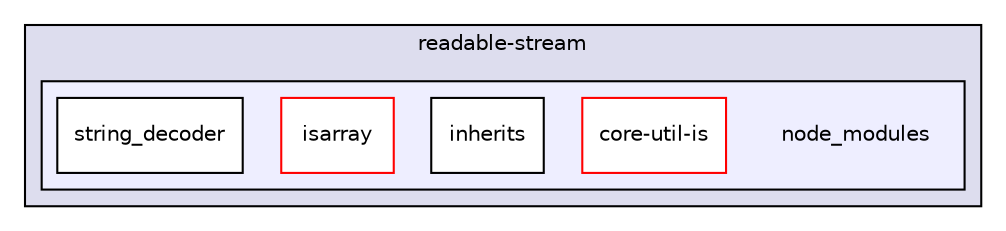 digraph "gulp-src/node_modules/gulp-uglify/node_modules/gulp-util/node_modules/multipipe/node_modules/duplexer2/node_modules/readable-stream/node_modules" {
  compound=true
  node [ fontsize="10", fontname="Helvetica"];
  edge [ labelfontsize="10", labelfontname="Helvetica"];
  subgraph clusterdir_d0953e7b2a37d6ca21d1a433760cd853 {
    graph [ bgcolor="#ddddee", pencolor="black", label="readable-stream" fontname="Helvetica", fontsize="10", URL="dir_d0953e7b2a37d6ca21d1a433760cd853.html"]
  subgraph clusterdir_19ab37e8bb3a2e6f3d89a5e92742387a {
    graph [ bgcolor="#eeeeff", pencolor="black", label="" URL="dir_19ab37e8bb3a2e6f3d89a5e92742387a.html"];
    dir_19ab37e8bb3a2e6f3d89a5e92742387a [shape=plaintext label="node_modules"];
    dir_3ad989e5aee80a1b3c96365e972f0204 [shape=box label="core-util-is" color="red" fillcolor="white" style="filled" URL="dir_3ad989e5aee80a1b3c96365e972f0204.html"];
    dir_d6b4b2fc40dd6dd3ee24671e30b21a73 [shape=box label="inherits" color="black" fillcolor="white" style="filled" URL="dir_d6b4b2fc40dd6dd3ee24671e30b21a73.html"];
    dir_f2e26b23d7e34dbf29232a80535edd67 [shape=box label="isarray" color="red" fillcolor="white" style="filled" URL="dir_f2e26b23d7e34dbf29232a80535edd67.html"];
    dir_f8683cbdeb0c4dc44588958ca37389a4 [shape=box label="string_decoder" color="black" fillcolor="white" style="filled" URL="dir_f8683cbdeb0c4dc44588958ca37389a4.html"];
  }
  }
}
